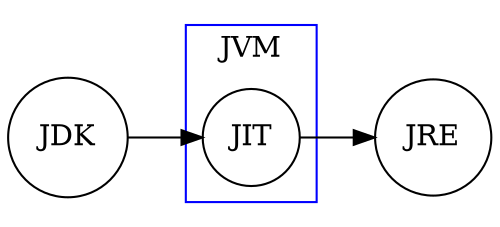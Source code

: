 digraph finite_state_machine {
    rankdir=LR;
    size="8,5"
    node [shape = circle];

    JDK -> JIT;
    JIT -> JRE;

    subgraph cluster_3 {
    JIT
    color=blue;
    label = "JVM"
    }
}